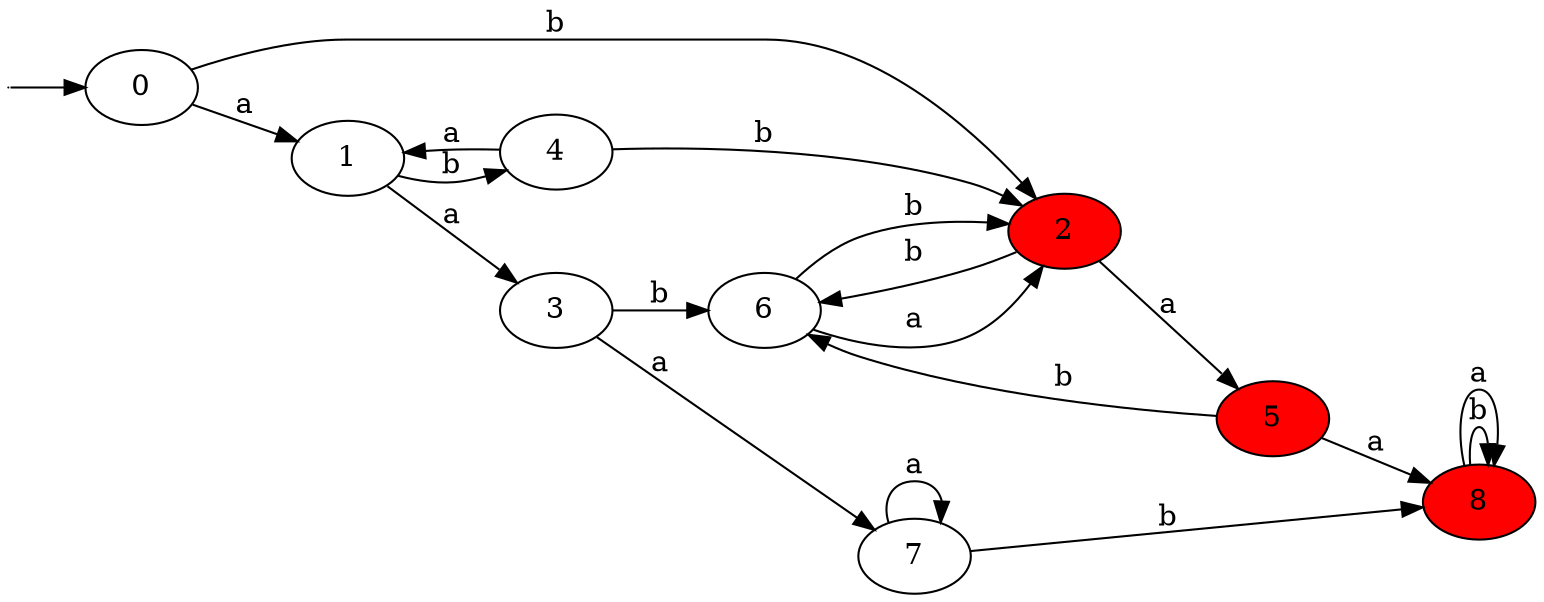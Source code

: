 digraph {
rankdir=LR
fictitious [shape=point, label="", width=0, height=0]

fictitious -> 0
0
1
2 [fillcolor=red, style=filled]
3
4
5 [fillcolor=red, style=filled]
6
7
8 [fillcolor=red, style=filled]
0 -> 2 [label=b]
2 -> 6 [label=b]
6 -> 2 [label=b]
6 -> 2 [label=a]
2 -> 5 [label=a]
5 -> 8 [label=a]
8 -> 8 [label=b]
8 -> 8 [label=a]
5 -> 6 [label=b]
0 -> 1 [label=a]
1 -> 4 [label=b]
4 -> 2 [label=b]
4 -> 1 [label=a]
1 -> 3 [label=a]
3 -> 6 [label=b]
3 -> 7 [label=a]
7 -> 8 [label=b]
7 -> 7 [label=a]
}